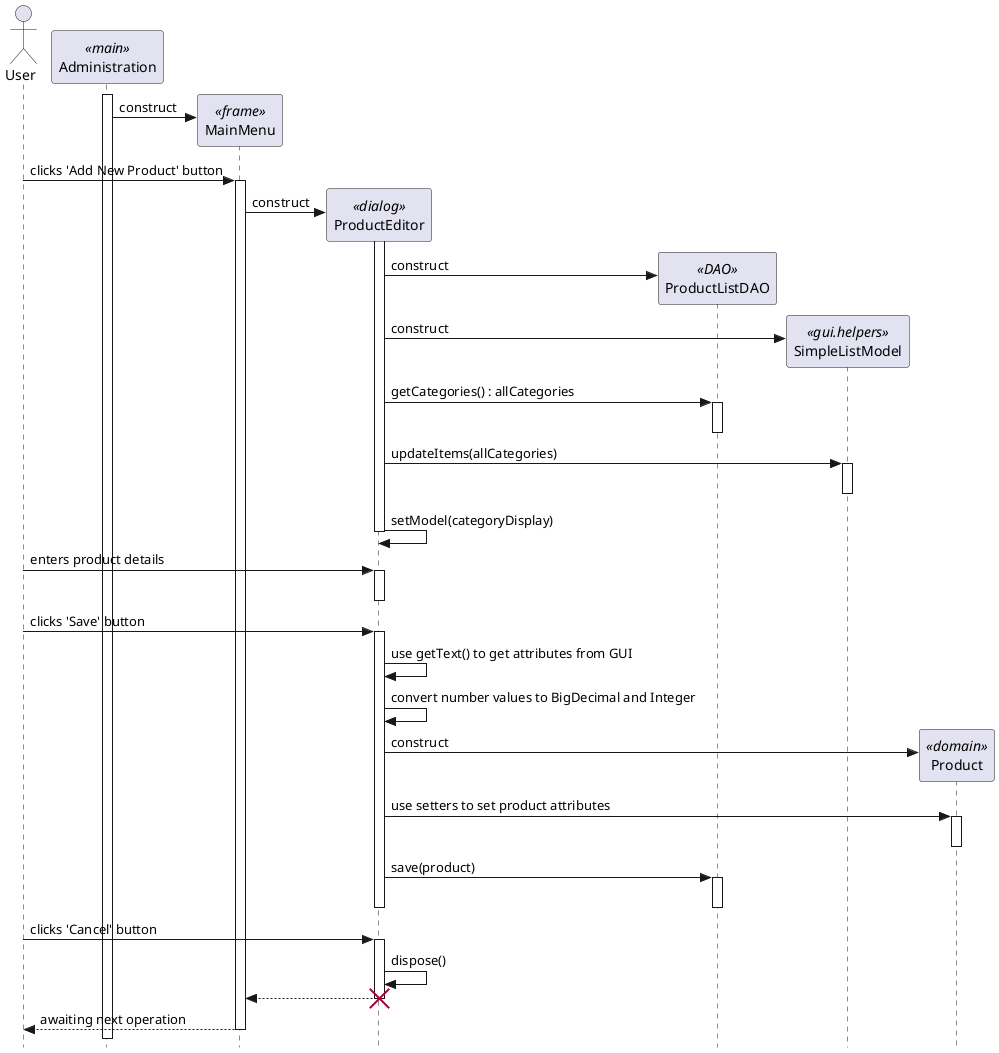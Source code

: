 @startuml

' use strict UML mode
skinparam style strictuml

' create actor user
actor "User" as user

' create main adminstration 
participant "Administration" as main <<main>>
main++

' create main menu frame
create "MainMenu" as menu <<frame>>
main -> menu : construct

user -> menu++ : clicks 'Add New Product' button

' create product editor dialog
create "ProductEditor" as editor <<dialog>>
menu -> editor : construct

editor++

' create a DAO
create "ProductListDAO" as dao <<DAO>>
editor -> dao : construct 

' create the simple model list
create "SimpleListModel" as modellist <<gui.helpers>>
editor -> modellist : construct

' retrieve all categories from dao
editor -> dao++ : getCategories() : allCategories
dao--

' set Simple Model List with categories
editor -> modellist++ : updateItems(allCategories)
modellist--

' update combo box to show categories
editor -> editor : setModel(categoryDisplay)

editor--

' user enters product details and clicks the save product button
user -> editor++ : enters product details
editor--

user -> editor++ : clicks 'Save' button

' self interactions to pull text and run conversions
editor -> editor : use getText() to get attributes from GUI
editor -> editor : convert number values to BigDecimal and Integer

' create a Product
create "Product" as product <<domain>>
editor -> product : construct

' set product attributes
editor -> product++ : use setters to set product attributes
product-- 


'editor -> editor : System.out.println(product)

' save product to dao
editor -> dao++ : save(product)
dao--

editor--

' dispose dialog
user -> editor++ : clicks 'Cancel' button
editor -> editor : dispose()

' show control returning to menu as editor closes
editor --> menu 
destroy editor

menu --> user-- : awaiting next operation

@enduml
